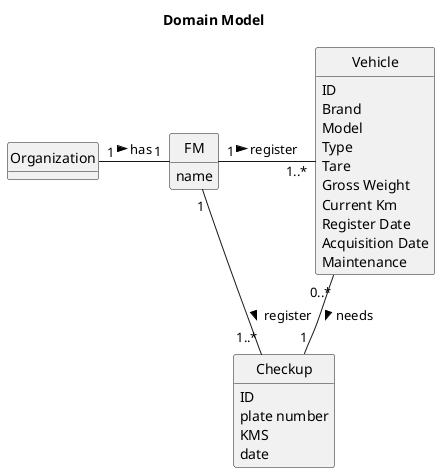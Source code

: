     @startuml
skinparam monochrome true
skinparam packageStyle rectangle
skinparam shadowing false

'left to right direction

skinparam classAttributeIconSize 0

hide circle

hide methods

title Domain Model

class FM {
    name

}

class Checkup {
    ID
    plate number
     KMS
     date
}

class Vehicle {
    ID
    Brand
    Model
    Type
    Tare
    Gross Weight
    Current Km
    Register Date
    Acquisition Date
    Maintenance
}

Organization "1" - "1" FM : has >
FM "1" - "1..*" Vehicle : register >
FM "1" - "1..*" Checkup : register >
Vehicle "0..*" -- "1" Checkup : needs >

@enduml